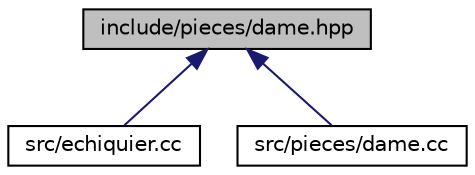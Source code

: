 digraph "include/pieces/dame.hpp"
{
 // LATEX_PDF_SIZE
  edge [fontname="Helvetica",fontsize="10",labelfontname="Helvetica",labelfontsize="10"];
  node [fontname="Helvetica",fontsize="10",shape=record];
  Node1 [label="include/pieces/dame.hpp",height=0.2,width=0.4,color="black", fillcolor="grey75", style="filled", fontcolor="black",tooltip=" "];
  Node1 -> Node2 [dir="back",color="midnightblue",fontsize="10",style="solid",fontname="Helvetica"];
  Node2 [label="src/echiquier.cc",height=0.2,width=0.4,color="black", fillcolor="white", style="filled",URL="$echiquier_8cc.html",tooltip=" "];
  Node1 -> Node3 [dir="back",color="midnightblue",fontsize="10",style="solid",fontname="Helvetica"];
  Node3 [label="src/pieces/dame.cc",height=0.2,width=0.4,color="black", fillcolor="white", style="filled",URL="$dame_8cc.html",tooltip=" "];
}

